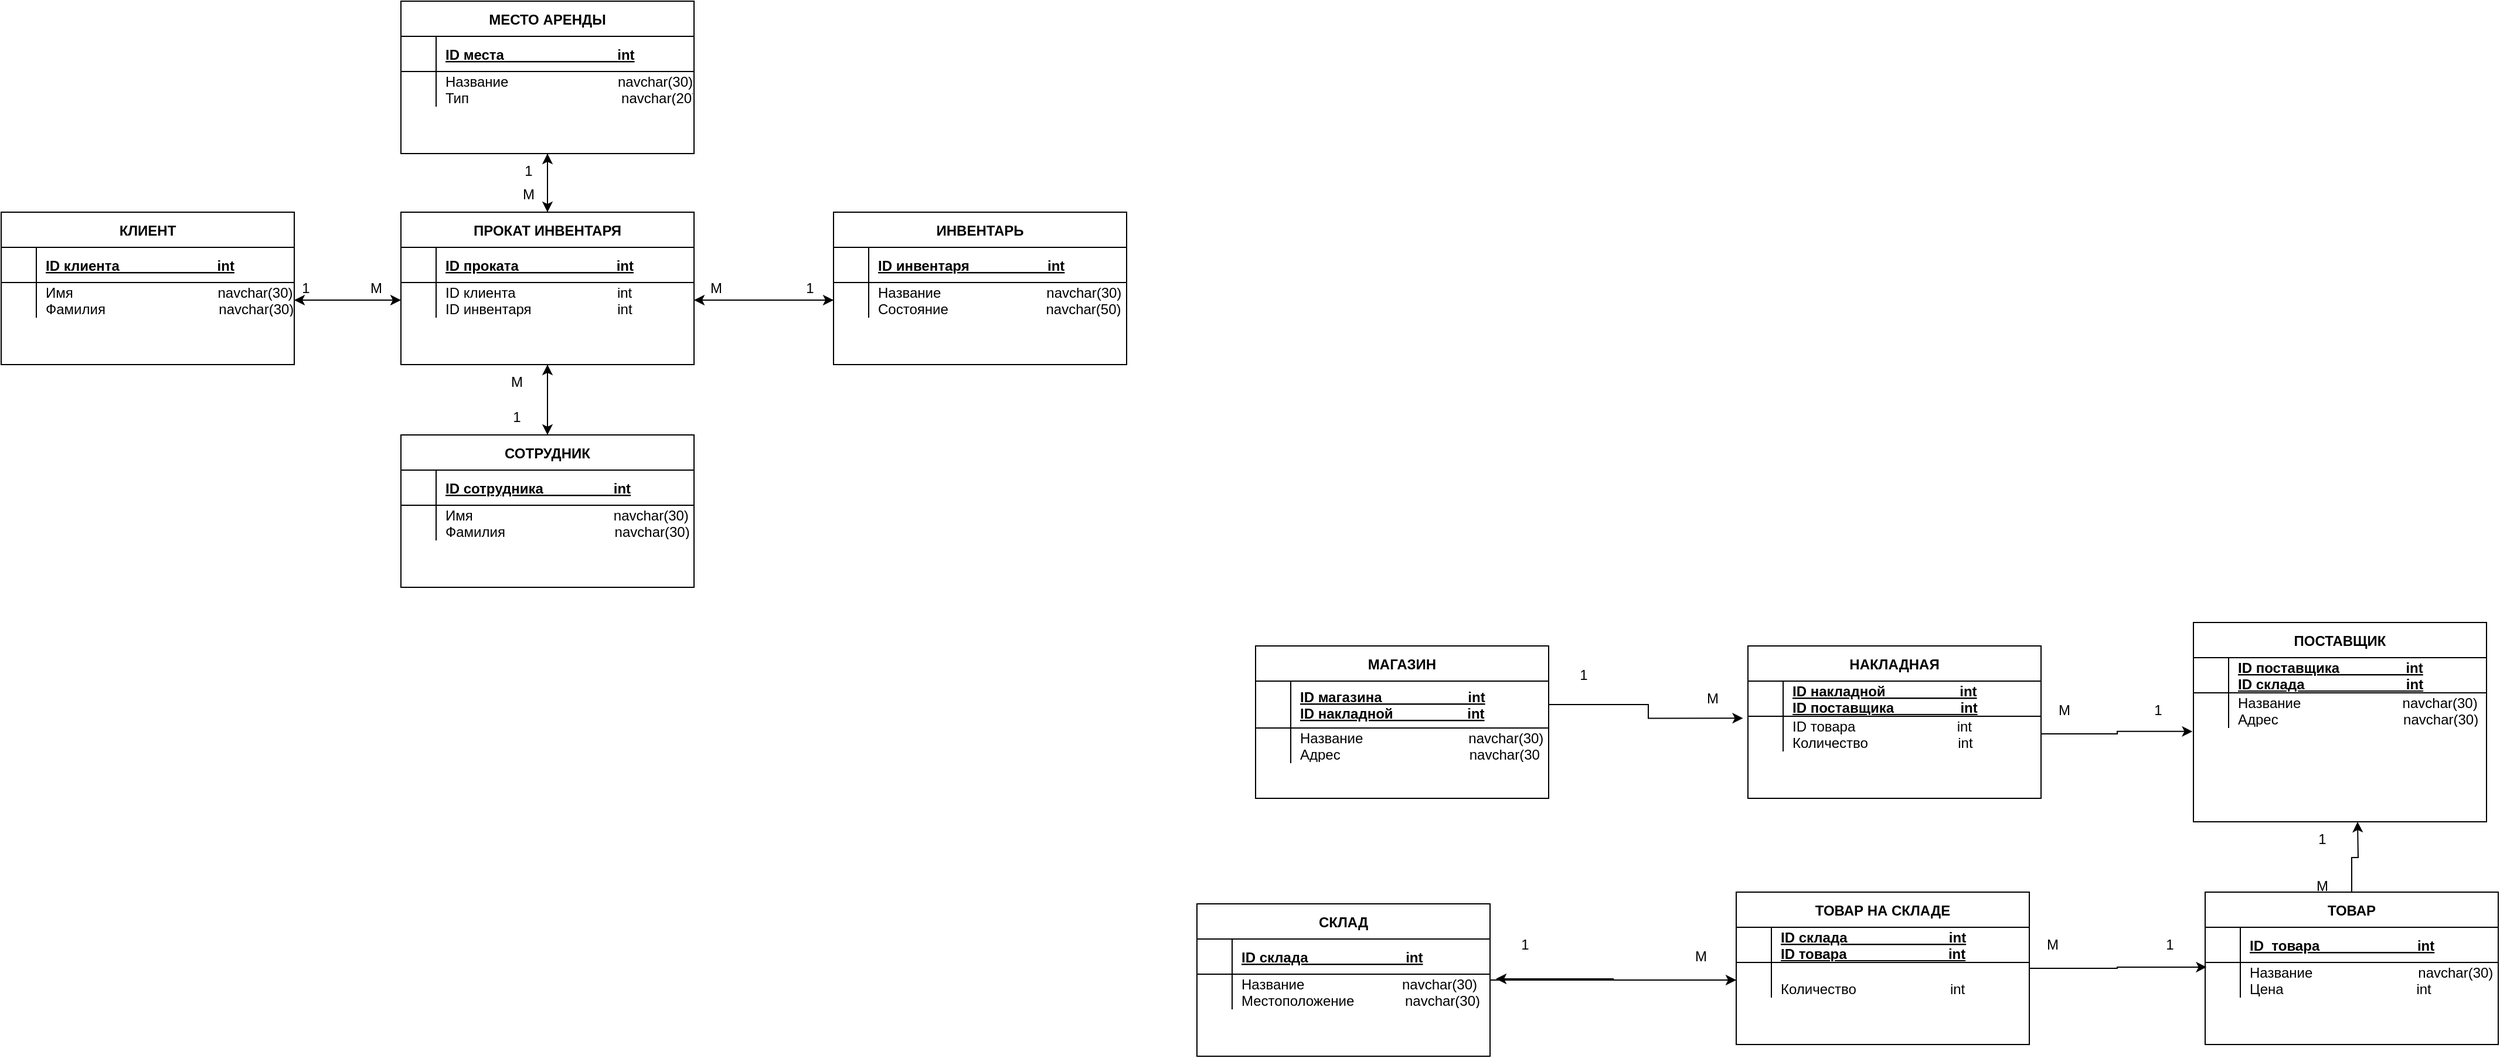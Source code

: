 <mxfile version="23.1.5" type="github">
  <diagram id="R2lEEEUBdFMjLlhIrx00" name="Page-1">
    <mxGraphModel dx="1222" dy="715" grid="1" gridSize="10" guides="1" tooltips="1" connect="1" arrows="1" fold="1" page="1" pageScale="1" pageWidth="850" pageHeight="1100" math="0" shadow="0" extFonts="Permanent Marker^https://fonts.googleapis.com/css?family=Permanent+Marker">
      <root>
        <mxCell id="0" />
        <mxCell id="1" parent="0" />
        <mxCell id="Lk2fwv1BRLPmXmLJp0RR-31" style="edgeStyle=orthogonalEdgeStyle;rounded=0;orthogonalLoop=1;jettySize=auto;html=1;entryX=0.5;entryY=1;entryDx=0;entryDy=0;" edge="1" parent="1" source="C-vyLk0tnHw3VtMMgP7b-23" target="Lk2fwv1BRLPmXmLJp0RR-22">
          <mxGeometry relative="1" as="geometry" />
        </mxCell>
        <mxCell id="Lk2fwv1BRLPmXmLJp0RR-32" style="edgeStyle=orthogonalEdgeStyle;rounded=0;orthogonalLoop=1;jettySize=auto;html=1;entryX=0.5;entryY=0;entryDx=0;entryDy=0;" edge="1" parent="1" source="C-vyLk0tnHw3VtMMgP7b-23" target="Lk2fwv1BRLPmXmLJp0RR-1">
          <mxGeometry relative="1" as="geometry" />
        </mxCell>
        <mxCell id="C-vyLk0tnHw3VtMMgP7b-23" value="ПРОКАТ ИНВЕНТАРЯ" style="shape=table;startSize=30;container=1;collapsible=1;childLayout=tableLayout;fixedRows=1;rowLines=0;fontStyle=1;align=center;resizeLast=1;" parent="1" vertex="1">
          <mxGeometry x="341" y="220" width="250" height="130" as="geometry" />
        </mxCell>
        <mxCell id="C-vyLk0tnHw3VtMMgP7b-24" value="" style="shape=partialRectangle;collapsible=0;dropTarget=0;pointerEvents=0;fillColor=none;points=[[0,0.5],[1,0.5]];portConstraint=eastwest;top=0;left=0;right=0;bottom=1;" parent="C-vyLk0tnHw3VtMMgP7b-23" vertex="1">
          <mxGeometry y="30" width="250" height="30" as="geometry" />
        </mxCell>
        <mxCell id="C-vyLk0tnHw3VtMMgP7b-25" value="" style="shape=partialRectangle;overflow=hidden;connectable=0;fillColor=none;top=0;left=0;bottom=0;right=0;fontStyle=1;" parent="C-vyLk0tnHw3VtMMgP7b-24" vertex="1">
          <mxGeometry width="30" height="30" as="geometry">
            <mxRectangle width="30" height="30" as="alternateBounds" />
          </mxGeometry>
        </mxCell>
        <mxCell id="C-vyLk0tnHw3VtMMgP7b-26" value="ID проката                         int" style="shape=partialRectangle;overflow=hidden;connectable=0;fillColor=none;top=0;left=0;bottom=0;right=0;align=left;spacingLeft=6;fontStyle=5;" parent="C-vyLk0tnHw3VtMMgP7b-24" vertex="1">
          <mxGeometry x="30" width="220" height="30" as="geometry">
            <mxRectangle width="220" height="30" as="alternateBounds" />
          </mxGeometry>
        </mxCell>
        <mxCell id="C-vyLk0tnHw3VtMMgP7b-27" value="" style="shape=partialRectangle;collapsible=0;dropTarget=0;pointerEvents=0;fillColor=none;points=[[0,0.5],[1,0.5]];portConstraint=eastwest;top=0;left=0;right=0;bottom=0;" parent="C-vyLk0tnHw3VtMMgP7b-23" vertex="1">
          <mxGeometry y="60" width="250" height="30" as="geometry" />
        </mxCell>
        <mxCell id="C-vyLk0tnHw3VtMMgP7b-28" value="" style="shape=partialRectangle;overflow=hidden;connectable=0;fillColor=none;top=0;left=0;bottom=0;right=0;" parent="C-vyLk0tnHw3VtMMgP7b-27" vertex="1">
          <mxGeometry width="30" height="30" as="geometry">
            <mxRectangle width="30" height="30" as="alternateBounds" />
          </mxGeometry>
        </mxCell>
        <mxCell id="C-vyLk0tnHw3VtMMgP7b-29" value="ID клиента                          int&#xa;ID инвентаря                      int&#xa;Дата начала                       date&#xa;Дата окончания                  date" style="shape=partialRectangle;overflow=hidden;connectable=0;fillColor=none;top=0;left=0;bottom=0;right=0;align=left;spacingLeft=6;" parent="C-vyLk0tnHw3VtMMgP7b-27" vertex="1">
          <mxGeometry x="30" width="220" height="30" as="geometry">
            <mxRectangle width="220" height="30" as="alternateBounds" />
          </mxGeometry>
        </mxCell>
        <mxCell id="Lk2fwv1BRLPmXmLJp0RR-36" style="edgeStyle=orthogonalEdgeStyle;rounded=0;orthogonalLoop=1;jettySize=auto;html=1;entryX=0.5;entryY=1;entryDx=0;entryDy=0;" edge="1" parent="1" source="Lk2fwv1BRLPmXmLJp0RR-1" target="C-vyLk0tnHw3VtMMgP7b-23">
          <mxGeometry relative="1" as="geometry" />
        </mxCell>
        <mxCell id="Lk2fwv1BRLPmXmLJp0RR-1" value="СОТРУДНИК" style="shape=table;startSize=30;container=1;collapsible=1;childLayout=tableLayout;fixedRows=1;rowLines=0;fontStyle=1;align=center;resizeLast=1;" vertex="1" parent="1">
          <mxGeometry x="341" y="410" width="250" height="130" as="geometry" />
        </mxCell>
        <mxCell id="Lk2fwv1BRLPmXmLJp0RR-2" value="" style="shape=partialRectangle;collapsible=0;dropTarget=0;pointerEvents=0;fillColor=none;points=[[0,0.5],[1,0.5]];portConstraint=eastwest;top=0;left=0;right=0;bottom=1;" vertex="1" parent="Lk2fwv1BRLPmXmLJp0RR-1">
          <mxGeometry y="30" width="250" height="30" as="geometry" />
        </mxCell>
        <mxCell id="Lk2fwv1BRLPmXmLJp0RR-3" value="" style="shape=partialRectangle;overflow=hidden;connectable=0;fillColor=none;top=0;left=0;bottom=0;right=0;fontStyle=1;" vertex="1" parent="Lk2fwv1BRLPmXmLJp0RR-2">
          <mxGeometry width="30" height="30" as="geometry">
            <mxRectangle width="30" height="30" as="alternateBounds" />
          </mxGeometry>
        </mxCell>
        <mxCell id="Lk2fwv1BRLPmXmLJp0RR-4" value="ID сотрудника                  int" style="shape=partialRectangle;overflow=hidden;connectable=0;fillColor=none;top=0;left=0;bottom=0;right=0;align=left;spacingLeft=6;fontStyle=5;" vertex="1" parent="Lk2fwv1BRLPmXmLJp0RR-2">
          <mxGeometry x="30" width="220" height="30" as="geometry">
            <mxRectangle width="220" height="30" as="alternateBounds" />
          </mxGeometry>
        </mxCell>
        <mxCell id="Lk2fwv1BRLPmXmLJp0RR-5" value="" style="shape=partialRectangle;collapsible=0;dropTarget=0;pointerEvents=0;fillColor=none;points=[[0,0.5],[1,0.5]];portConstraint=eastwest;top=0;left=0;right=0;bottom=0;" vertex="1" parent="Lk2fwv1BRLPmXmLJp0RR-1">
          <mxGeometry y="60" width="250" height="30" as="geometry" />
        </mxCell>
        <mxCell id="Lk2fwv1BRLPmXmLJp0RR-6" value="" style="shape=partialRectangle;overflow=hidden;connectable=0;fillColor=none;top=0;left=0;bottom=0;right=0;" vertex="1" parent="Lk2fwv1BRLPmXmLJp0RR-5">
          <mxGeometry width="30" height="30" as="geometry">
            <mxRectangle width="30" height="30" as="alternateBounds" />
          </mxGeometry>
        </mxCell>
        <mxCell id="Lk2fwv1BRLPmXmLJp0RR-7" value="Имя                                    navchar(30)&#xa;Фамилия                            navchar(30)&#xa;Должность                         navchar(50)&#xa;Телефон                             navchar(11)" style="shape=partialRectangle;overflow=hidden;connectable=0;fillColor=none;top=0;left=0;bottom=0;right=0;align=left;spacingLeft=6;" vertex="1" parent="Lk2fwv1BRLPmXmLJp0RR-5">
          <mxGeometry x="30" width="220" height="30" as="geometry">
            <mxRectangle width="220" height="30" as="alternateBounds" />
          </mxGeometry>
        </mxCell>
        <mxCell id="Lk2fwv1BRLPmXmLJp0RR-8" value="ИНВЕНТАРЬ" style="shape=table;startSize=30;container=1;collapsible=1;childLayout=tableLayout;fixedRows=1;rowLines=0;fontStyle=1;align=center;resizeLast=1;" vertex="1" parent="1">
          <mxGeometry x="710" y="220" width="250" height="130" as="geometry" />
        </mxCell>
        <mxCell id="Lk2fwv1BRLPmXmLJp0RR-9" value="" style="shape=partialRectangle;collapsible=0;dropTarget=0;pointerEvents=0;fillColor=none;points=[[0,0.5],[1,0.5]];portConstraint=eastwest;top=0;left=0;right=0;bottom=1;" vertex="1" parent="Lk2fwv1BRLPmXmLJp0RR-8">
          <mxGeometry y="30" width="250" height="30" as="geometry" />
        </mxCell>
        <mxCell id="Lk2fwv1BRLPmXmLJp0RR-10" value="" style="shape=partialRectangle;overflow=hidden;connectable=0;fillColor=none;top=0;left=0;bottom=0;right=0;fontStyle=1;" vertex="1" parent="Lk2fwv1BRLPmXmLJp0RR-9">
          <mxGeometry width="30" height="30" as="geometry">
            <mxRectangle width="30" height="30" as="alternateBounds" />
          </mxGeometry>
        </mxCell>
        <mxCell id="Lk2fwv1BRLPmXmLJp0RR-11" value="ID инвентаря                    int" style="shape=partialRectangle;overflow=hidden;connectable=0;fillColor=none;top=0;left=0;bottom=0;right=0;align=left;spacingLeft=6;fontStyle=5;" vertex="1" parent="Lk2fwv1BRLPmXmLJp0RR-9">
          <mxGeometry x="30" width="220" height="30" as="geometry">
            <mxRectangle width="220" height="30" as="alternateBounds" />
          </mxGeometry>
        </mxCell>
        <mxCell id="Lk2fwv1BRLPmXmLJp0RR-12" value="" style="shape=partialRectangle;collapsible=0;dropTarget=0;pointerEvents=0;fillColor=none;points=[[0,0.5],[1,0.5]];portConstraint=eastwest;top=0;left=0;right=0;bottom=0;" vertex="1" parent="Lk2fwv1BRLPmXmLJp0RR-8">
          <mxGeometry y="60" width="250" height="30" as="geometry" />
        </mxCell>
        <mxCell id="Lk2fwv1BRLPmXmLJp0RR-13" value="" style="shape=partialRectangle;overflow=hidden;connectable=0;fillColor=none;top=0;left=0;bottom=0;right=0;" vertex="1" parent="Lk2fwv1BRLPmXmLJp0RR-12">
          <mxGeometry width="30" height="30" as="geometry">
            <mxRectangle width="30" height="30" as="alternateBounds" />
          </mxGeometry>
        </mxCell>
        <mxCell id="Lk2fwv1BRLPmXmLJp0RR-14" value="Название                           navchar(30)&#xa;Состояние                         navchar(50)&#xa;Стоимость                         int" style="shape=partialRectangle;overflow=hidden;connectable=0;fillColor=none;top=0;left=0;bottom=0;right=0;align=left;spacingLeft=6;" vertex="1" parent="Lk2fwv1BRLPmXmLJp0RR-12">
          <mxGeometry x="30" width="220" height="30" as="geometry">
            <mxRectangle width="220" height="30" as="alternateBounds" />
          </mxGeometry>
        </mxCell>
        <mxCell id="Lk2fwv1BRLPmXmLJp0RR-15" value="КЛИЕНТ" style="shape=table;startSize=30;container=1;collapsible=1;childLayout=tableLayout;fixedRows=1;rowLines=0;fontStyle=1;align=center;resizeLast=1;" vertex="1" parent="1">
          <mxGeometry y="220" width="250" height="130" as="geometry" />
        </mxCell>
        <mxCell id="Lk2fwv1BRLPmXmLJp0RR-16" value="" style="shape=partialRectangle;collapsible=0;dropTarget=0;pointerEvents=0;fillColor=none;points=[[0,0.5],[1,0.5]];portConstraint=eastwest;top=0;left=0;right=0;bottom=1;" vertex="1" parent="Lk2fwv1BRLPmXmLJp0RR-15">
          <mxGeometry y="30" width="250" height="30" as="geometry" />
        </mxCell>
        <mxCell id="Lk2fwv1BRLPmXmLJp0RR-17" value="" style="shape=partialRectangle;overflow=hidden;connectable=0;fillColor=none;top=0;left=0;bottom=0;right=0;fontStyle=1;" vertex="1" parent="Lk2fwv1BRLPmXmLJp0RR-16">
          <mxGeometry width="30" height="30" as="geometry">
            <mxRectangle width="30" height="30" as="alternateBounds" />
          </mxGeometry>
        </mxCell>
        <mxCell id="Lk2fwv1BRLPmXmLJp0RR-18" value="ID клиента                         int" style="shape=partialRectangle;overflow=hidden;connectable=0;fillColor=none;top=0;left=0;bottom=0;right=0;align=left;spacingLeft=6;fontStyle=5;" vertex="1" parent="Lk2fwv1BRLPmXmLJp0RR-16">
          <mxGeometry x="30" width="220" height="30" as="geometry">
            <mxRectangle width="220" height="30" as="alternateBounds" />
          </mxGeometry>
        </mxCell>
        <mxCell id="Lk2fwv1BRLPmXmLJp0RR-19" value="" style="shape=partialRectangle;collapsible=0;dropTarget=0;pointerEvents=0;fillColor=none;points=[[0,0.5],[1,0.5]];portConstraint=eastwest;top=0;left=0;right=0;bottom=0;" vertex="1" parent="Lk2fwv1BRLPmXmLJp0RR-15">
          <mxGeometry y="60" width="250" height="30" as="geometry" />
        </mxCell>
        <mxCell id="Lk2fwv1BRLPmXmLJp0RR-20" value="" style="shape=partialRectangle;overflow=hidden;connectable=0;fillColor=none;top=0;left=0;bottom=0;right=0;" vertex="1" parent="Lk2fwv1BRLPmXmLJp0RR-19">
          <mxGeometry width="30" height="30" as="geometry">
            <mxRectangle width="30" height="30" as="alternateBounds" />
          </mxGeometry>
        </mxCell>
        <mxCell id="Lk2fwv1BRLPmXmLJp0RR-21" value="Имя                                     navchar(30)&#xa;Фамилия                             navchar(30)&#xa;Адрес                                  navchar(30)&#xa;Телефон                              navchar(11)" style="shape=partialRectangle;overflow=hidden;connectable=0;fillColor=none;top=0;left=0;bottom=0;right=0;align=left;spacingLeft=6;" vertex="1" parent="Lk2fwv1BRLPmXmLJp0RR-19">
          <mxGeometry x="30" width="220" height="30" as="geometry">
            <mxRectangle width="220" height="30" as="alternateBounds" />
          </mxGeometry>
        </mxCell>
        <mxCell id="Lk2fwv1BRLPmXmLJp0RR-34" style="edgeStyle=orthogonalEdgeStyle;rounded=0;orthogonalLoop=1;jettySize=auto;html=1;exitX=0.5;exitY=1;exitDx=0;exitDy=0;" edge="1" parent="1" source="Lk2fwv1BRLPmXmLJp0RR-22">
          <mxGeometry relative="1" as="geometry">
            <mxPoint x="466" y="220" as="targetPoint" />
          </mxGeometry>
        </mxCell>
        <mxCell id="Lk2fwv1BRLPmXmLJp0RR-22" value="МЕСТО АРЕНДЫ" style="shape=table;startSize=30;container=1;collapsible=1;childLayout=tableLayout;fixedRows=1;rowLines=0;fontStyle=1;align=center;resizeLast=1;" vertex="1" parent="1">
          <mxGeometry x="341" y="40" width="250" height="130" as="geometry" />
        </mxCell>
        <mxCell id="Lk2fwv1BRLPmXmLJp0RR-23" value="" style="shape=partialRectangle;collapsible=0;dropTarget=0;pointerEvents=0;fillColor=none;points=[[0,0.5],[1,0.5]];portConstraint=eastwest;top=0;left=0;right=0;bottom=1;" vertex="1" parent="Lk2fwv1BRLPmXmLJp0RR-22">
          <mxGeometry y="30" width="250" height="30" as="geometry" />
        </mxCell>
        <mxCell id="Lk2fwv1BRLPmXmLJp0RR-24" value="" style="shape=partialRectangle;overflow=hidden;connectable=0;fillColor=none;top=0;left=0;bottom=0;right=0;fontStyle=1;" vertex="1" parent="Lk2fwv1BRLPmXmLJp0RR-23">
          <mxGeometry width="30" height="30" as="geometry">
            <mxRectangle width="30" height="30" as="alternateBounds" />
          </mxGeometry>
        </mxCell>
        <mxCell id="Lk2fwv1BRLPmXmLJp0RR-25" value="ID места                             int" style="shape=partialRectangle;overflow=hidden;connectable=0;fillColor=none;top=0;left=0;bottom=0;right=0;align=left;spacingLeft=6;fontStyle=5;" vertex="1" parent="Lk2fwv1BRLPmXmLJp0RR-23">
          <mxGeometry x="30" width="220" height="30" as="geometry">
            <mxRectangle width="220" height="30" as="alternateBounds" />
          </mxGeometry>
        </mxCell>
        <mxCell id="Lk2fwv1BRLPmXmLJp0RR-26" value="" style="shape=partialRectangle;collapsible=0;dropTarget=0;pointerEvents=0;fillColor=none;points=[[0,0.5],[1,0.5]];portConstraint=eastwest;top=0;left=0;right=0;bottom=0;" vertex="1" parent="Lk2fwv1BRLPmXmLJp0RR-22">
          <mxGeometry y="60" width="250" height="30" as="geometry" />
        </mxCell>
        <mxCell id="Lk2fwv1BRLPmXmLJp0RR-27" value="" style="shape=partialRectangle;overflow=hidden;connectable=0;fillColor=none;top=0;left=0;bottom=0;right=0;" vertex="1" parent="Lk2fwv1BRLPmXmLJp0RR-26">
          <mxGeometry width="30" height="30" as="geometry">
            <mxRectangle width="30" height="30" as="alternateBounds" />
          </mxGeometry>
        </mxCell>
        <mxCell id="Lk2fwv1BRLPmXmLJp0RR-28" value="Название                            navchar(30)&#xa;Тип                                       navchar(20)&#xa;Стоимость аренды              int" style="shape=partialRectangle;overflow=hidden;connectable=0;fillColor=none;top=0;left=0;bottom=0;right=0;align=left;spacingLeft=6;" vertex="1" parent="Lk2fwv1BRLPmXmLJp0RR-26">
          <mxGeometry x="30" width="220" height="30" as="geometry">
            <mxRectangle width="220" height="30" as="alternateBounds" />
          </mxGeometry>
        </mxCell>
        <mxCell id="Lk2fwv1BRLPmXmLJp0RR-29" style="edgeStyle=orthogonalEdgeStyle;rounded=0;orthogonalLoop=1;jettySize=auto;html=1;entryX=0;entryY=0.5;entryDx=0;entryDy=0;" edge="1" parent="1" source="Lk2fwv1BRLPmXmLJp0RR-19" target="C-vyLk0tnHw3VtMMgP7b-27">
          <mxGeometry relative="1" as="geometry" />
        </mxCell>
        <mxCell id="Lk2fwv1BRLPmXmLJp0RR-30" style="edgeStyle=orthogonalEdgeStyle;rounded=0;orthogonalLoop=1;jettySize=auto;html=1;" edge="1" parent="1" source="C-vyLk0tnHw3VtMMgP7b-27" target="Lk2fwv1BRLPmXmLJp0RR-12">
          <mxGeometry relative="1" as="geometry" />
        </mxCell>
        <mxCell id="Lk2fwv1BRLPmXmLJp0RR-33" style="edgeStyle=orthogonalEdgeStyle;rounded=0;orthogonalLoop=1;jettySize=auto;html=1;entryX=1;entryY=0.5;entryDx=0;entryDy=0;" edge="1" parent="1" source="C-vyLk0tnHw3VtMMgP7b-27" target="Lk2fwv1BRLPmXmLJp0RR-19">
          <mxGeometry relative="1" as="geometry" />
        </mxCell>
        <mxCell id="Lk2fwv1BRLPmXmLJp0RR-35" style="edgeStyle=orthogonalEdgeStyle;rounded=0;orthogonalLoop=1;jettySize=auto;html=1;entryX=1;entryY=0.5;entryDx=0;entryDy=0;" edge="1" parent="1" source="Lk2fwv1BRLPmXmLJp0RR-12" target="C-vyLk0tnHw3VtMMgP7b-27">
          <mxGeometry relative="1" as="geometry" />
        </mxCell>
        <mxCell id="Lk2fwv1BRLPmXmLJp0RR-44" value="НАКЛАДНАЯ" style="shape=table;startSize=30;container=1;collapsible=1;childLayout=tableLayout;fixedRows=1;rowLines=0;fontStyle=1;align=center;resizeLast=1;" vertex="1" parent="1">
          <mxGeometry x="1490" y="590" width="250" height="130" as="geometry" />
        </mxCell>
        <mxCell id="Lk2fwv1BRLPmXmLJp0RR-45" value="" style="shape=partialRectangle;collapsible=0;dropTarget=0;pointerEvents=0;fillColor=none;points=[[0,0.5],[1,0.5]];portConstraint=eastwest;top=0;left=0;right=0;bottom=1;" vertex="1" parent="Lk2fwv1BRLPmXmLJp0RR-44">
          <mxGeometry y="30" width="250" height="30" as="geometry" />
        </mxCell>
        <mxCell id="Lk2fwv1BRLPmXmLJp0RR-46" value="" style="shape=partialRectangle;overflow=hidden;connectable=0;fillColor=none;top=0;left=0;bottom=0;right=0;fontStyle=1;" vertex="1" parent="Lk2fwv1BRLPmXmLJp0RR-45">
          <mxGeometry width="30" height="30" as="geometry">
            <mxRectangle width="30" height="30" as="alternateBounds" />
          </mxGeometry>
        </mxCell>
        <mxCell id="Lk2fwv1BRLPmXmLJp0RR-47" value="ID накладной                   int&#xa;ID поставщика                 int" style="shape=partialRectangle;overflow=hidden;connectable=0;fillColor=none;top=0;left=0;bottom=0;right=0;align=left;spacingLeft=6;fontStyle=5;" vertex="1" parent="Lk2fwv1BRLPmXmLJp0RR-45">
          <mxGeometry x="30" width="220" height="30" as="geometry">
            <mxRectangle width="220" height="30" as="alternateBounds" />
          </mxGeometry>
        </mxCell>
        <mxCell id="Lk2fwv1BRLPmXmLJp0RR-48" value="" style="shape=partialRectangle;collapsible=0;dropTarget=0;pointerEvents=0;fillColor=none;points=[[0,0.5],[1,0.5]];portConstraint=eastwest;top=0;left=0;right=0;bottom=0;" vertex="1" parent="Lk2fwv1BRLPmXmLJp0RR-44">
          <mxGeometry y="60" width="250" height="30" as="geometry" />
        </mxCell>
        <mxCell id="Lk2fwv1BRLPmXmLJp0RR-49" value="" style="shape=partialRectangle;overflow=hidden;connectable=0;fillColor=none;top=0;left=0;bottom=0;right=0;" vertex="1" parent="Lk2fwv1BRLPmXmLJp0RR-48">
          <mxGeometry width="30" height="30" as="geometry">
            <mxRectangle width="30" height="30" as="alternateBounds" />
          </mxGeometry>
        </mxCell>
        <mxCell id="Lk2fwv1BRLPmXmLJp0RR-50" value="ID товара                          int&#xa;Количество                       int&#xa;Сумма                               int" style="shape=partialRectangle;overflow=hidden;connectable=0;fillColor=none;top=0;left=0;bottom=0;right=0;align=left;spacingLeft=6;" vertex="1" parent="Lk2fwv1BRLPmXmLJp0RR-48">
          <mxGeometry x="30" width="220" height="30" as="geometry">
            <mxRectangle width="220" height="30" as="alternateBounds" />
          </mxGeometry>
        </mxCell>
        <mxCell id="Lk2fwv1BRLPmXmLJp0RR-51" value="МАГАЗИН" style="shape=table;startSize=30;container=1;collapsible=1;childLayout=tableLayout;fixedRows=1;rowLines=0;fontStyle=1;align=center;resizeLast=1;" vertex="1" parent="1">
          <mxGeometry x="1070" y="590" width="250" height="130" as="geometry" />
        </mxCell>
        <mxCell id="Lk2fwv1BRLPmXmLJp0RR-52" value="" style="shape=partialRectangle;collapsible=0;dropTarget=0;pointerEvents=0;fillColor=none;points=[[0,0.5],[1,0.5]];portConstraint=eastwest;top=0;left=0;right=0;bottom=1;" vertex="1" parent="Lk2fwv1BRLPmXmLJp0RR-51">
          <mxGeometry y="30" width="250" height="40" as="geometry" />
        </mxCell>
        <mxCell id="Lk2fwv1BRLPmXmLJp0RR-53" value="" style="shape=partialRectangle;overflow=hidden;connectable=0;fillColor=none;top=0;left=0;bottom=0;right=0;fontStyle=1;" vertex="1" parent="Lk2fwv1BRLPmXmLJp0RR-52">
          <mxGeometry width="30" height="40" as="geometry">
            <mxRectangle width="30" height="40" as="alternateBounds" />
          </mxGeometry>
        </mxCell>
        <mxCell id="Lk2fwv1BRLPmXmLJp0RR-54" value="ID магазина                      int&#xa;ID накладной                   int" style="shape=partialRectangle;overflow=hidden;connectable=0;fillColor=none;top=0;left=0;bottom=0;right=0;align=left;spacingLeft=6;fontStyle=5;" vertex="1" parent="Lk2fwv1BRLPmXmLJp0RR-52">
          <mxGeometry x="30" width="220" height="40" as="geometry">
            <mxRectangle width="220" height="40" as="alternateBounds" />
          </mxGeometry>
        </mxCell>
        <mxCell id="Lk2fwv1BRLPmXmLJp0RR-55" value="" style="shape=partialRectangle;collapsible=0;dropTarget=0;pointerEvents=0;fillColor=none;points=[[0,0.5],[1,0.5]];portConstraint=eastwest;top=0;left=0;right=0;bottom=0;" vertex="1" parent="Lk2fwv1BRLPmXmLJp0RR-51">
          <mxGeometry y="70" width="250" height="30" as="geometry" />
        </mxCell>
        <mxCell id="Lk2fwv1BRLPmXmLJp0RR-56" value="" style="shape=partialRectangle;overflow=hidden;connectable=0;fillColor=none;top=0;left=0;bottom=0;right=0;" vertex="1" parent="Lk2fwv1BRLPmXmLJp0RR-55">
          <mxGeometry width="30" height="30" as="geometry">
            <mxRectangle width="30" height="30" as="alternateBounds" />
          </mxGeometry>
        </mxCell>
        <mxCell id="Lk2fwv1BRLPmXmLJp0RR-57" value="Название                           navchar(30)&#xa;Адрес                                 navchar(30&#xa;Номер телефона              navchar(11)" style="shape=partialRectangle;overflow=hidden;connectable=0;fillColor=none;top=0;left=0;bottom=0;right=0;align=left;spacingLeft=6;" vertex="1" parent="Lk2fwv1BRLPmXmLJp0RR-55">
          <mxGeometry x="30" width="220" height="30" as="geometry">
            <mxRectangle width="220" height="30" as="alternateBounds" />
          </mxGeometry>
        </mxCell>
        <mxCell id="Lk2fwv1BRLPmXmLJp0RR-81" style="edgeStyle=orthogonalEdgeStyle;rounded=0;orthogonalLoop=1;jettySize=auto;html=1;entryX=0;entryY=0.5;entryDx=0;entryDy=0;" edge="1" parent="1" source="Lk2fwv1BRLPmXmLJp0RR-58" target="Lk2fwv1BRLPmXmLJp0RR-69">
          <mxGeometry relative="1" as="geometry" />
        </mxCell>
        <mxCell id="Lk2fwv1BRLPmXmLJp0RR-58" value="СКЛАД" style="shape=table;startSize=30;container=1;collapsible=1;childLayout=tableLayout;fixedRows=1;rowLines=0;fontStyle=1;align=center;resizeLast=1;" vertex="1" parent="1">
          <mxGeometry x="1020" y="810" width="250" height="130" as="geometry" />
        </mxCell>
        <mxCell id="Lk2fwv1BRLPmXmLJp0RR-59" value="" style="shape=partialRectangle;collapsible=0;dropTarget=0;pointerEvents=0;fillColor=none;points=[[0,0.5],[1,0.5]];portConstraint=eastwest;top=0;left=0;right=0;bottom=1;" vertex="1" parent="Lk2fwv1BRLPmXmLJp0RR-58">
          <mxGeometry y="30" width="250" height="30" as="geometry" />
        </mxCell>
        <mxCell id="Lk2fwv1BRLPmXmLJp0RR-60" value="" style="shape=partialRectangle;overflow=hidden;connectable=0;fillColor=none;top=0;left=0;bottom=0;right=0;fontStyle=1;" vertex="1" parent="Lk2fwv1BRLPmXmLJp0RR-59">
          <mxGeometry width="30" height="30" as="geometry">
            <mxRectangle width="30" height="30" as="alternateBounds" />
          </mxGeometry>
        </mxCell>
        <mxCell id="Lk2fwv1BRLPmXmLJp0RR-61" value="ID склада                         int" style="shape=partialRectangle;overflow=hidden;connectable=0;fillColor=none;top=0;left=0;bottom=0;right=0;align=left;spacingLeft=6;fontStyle=5;" vertex="1" parent="Lk2fwv1BRLPmXmLJp0RR-59">
          <mxGeometry x="30" width="220" height="30" as="geometry">
            <mxRectangle width="220" height="30" as="alternateBounds" />
          </mxGeometry>
        </mxCell>
        <mxCell id="Lk2fwv1BRLPmXmLJp0RR-62" value="" style="shape=partialRectangle;collapsible=0;dropTarget=0;pointerEvents=0;fillColor=none;points=[[0,0.5],[1,0.5]];portConstraint=eastwest;top=0;left=0;right=0;bottom=0;" vertex="1" parent="Lk2fwv1BRLPmXmLJp0RR-58">
          <mxGeometry y="60" width="250" height="30" as="geometry" />
        </mxCell>
        <mxCell id="Lk2fwv1BRLPmXmLJp0RR-63" value="" style="shape=partialRectangle;overflow=hidden;connectable=0;fillColor=none;top=0;left=0;bottom=0;right=0;" vertex="1" parent="Lk2fwv1BRLPmXmLJp0RR-62">
          <mxGeometry width="30" height="30" as="geometry">
            <mxRectangle width="30" height="30" as="alternateBounds" />
          </mxGeometry>
        </mxCell>
        <mxCell id="Lk2fwv1BRLPmXmLJp0RR-64" value="Название                         navchar(30)&#xa;Местоположение             navchar(30)&#xa;Плоащадь                        int&#xa;Тип склада                       navchar(30)&#xa;Номер телефона             navchar(11)" style="shape=partialRectangle;overflow=hidden;connectable=0;fillColor=none;top=0;left=0;bottom=0;right=0;align=left;spacingLeft=6;" vertex="1" parent="Lk2fwv1BRLPmXmLJp0RR-62">
          <mxGeometry x="30" width="220" height="30" as="geometry">
            <mxRectangle width="220" height="30" as="alternateBounds" />
          </mxGeometry>
        </mxCell>
        <mxCell id="Lk2fwv1BRLPmXmLJp0RR-65" value="ТОВАР НА СКЛАДЕ" style="shape=table;startSize=30;container=1;collapsible=1;childLayout=tableLayout;fixedRows=1;rowLines=0;fontStyle=1;align=center;resizeLast=1;" vertex="1" parent="1">
          <mxGeometry x="1480" y="800" width="250" height="130" as="geometry" />
        </mxCell>
        <mxCell id="Lk2fwv1BRLPmXmLJp0RR-66" value="" style="shape=partialRectangle;collapsible=0;dropTarget=0;pointerEvents=0;fillColor=none;points=[[0,0.5],[1,0.5]];portConstraint=eastwest;top=0;left=0;right=0;bottom=1;" vertex="1" parent="Lk2fwv1BRLPmXmLJp0RR-65">
          <mxGeometry y="30" width="250" height="30" as="geometry" />
        </mxCell>
        <mxCell id="Lk2fwv1BRLPmXmLJp0RR-67" value="" style="shape=partialRectangle;overflow=hidden;connectable=0;fillColor=none;top=0;left=0;bottom=0;right=0;fontStyle=1;" vertex="1" parent="Lk2fwv1BRLPmXmLJp0RR-66">
          <mxGeometry width="30" height="30" as="geometry">
            <mxRectangle width="30" height="30" as="alternateBounds" />
          </mxGeometry>
        </mxCell>
        <mxCell id="Lk2fwv1BRLPmXmLJp0RR-68" value="ID склада                          int&#xa;ID товара                          int" style="shape=partialRectangle;overflow=hidden;connectable=0;fillColor=none;top=0;left=0;bottom=0;right=0;align=left;spacingLeft=6;fontStyle=5;" vertex="1" parent="Lk2fwv1BRLPmXmLJp0RR-66">
          <mxGeometry x="30" width="220" height="30" as="geometry">
            <mxRectangle width="220" height="30" as="alternateBounds" />
          </mxGeometry>
        </mxCell>
        <mxCell id="Lk2fwv1BRLPmXmLJp0RR-69" value="" style="shape=partialRectangle;collapsible=0;dropTarget=0;pointerEvents=0;fillColor=none;points=[[0,0.5],[1,0.5]];portConstraint=eastwest;top=0;left=0;right=0;bottom=0;" vertex="1" parent="Lk2fwv1BRLPmXmLJp0RR-65">
          <mxGeometry y="60" width="250" height="30" as="geometry" />
        </mxCell>
        <mxCell id="Lk2fwv1BRLPmXmLJp0RR-70" value="" style="shape=partialRectangle;overflow=hidden;connectable=0;fillColor=none;top=0;left=0;bottom=0;right=0;" vertex="1" parent="Lk2fwv1BRLPmXmLJp0RR-69">
          <mxGeometry width="30" height="30" as="geometry">
            <mxRectangle width="30" height="30" as="alternateBounds" />
          </mxGeometry>
        </mxCell>
        <mxCell id="Lk2fwv1BRLPmXmLJp0RR-71" value="&#xa;Количество                        int&#xa;Срок годности                   date" style="shape=partialRectangle;overflow=hidden;connectable=0;fillColor=none;top=0;left=0;bottom=0;right=0;align=left;spacingLeft=6;" vertex="1" parent="Lk2fwv1BRLPmXmLJp0RR-69">
          <mxGeometry x="30" width="220" height="30" as="geometry">
            <mxRectangle width="220" height="30" as="alternateBounds" />
          </mxGeometry>
        </mxCell>
        <mxCell id="Lk2fwv1BRLPmXmLJp0RR-112" style="edgeStyle=orthogonalEdgeStyle;rounded=0;orthogonalLoop=1;jettySize=auto;html=1;" edge="1" parent="1" source="Lk2fwv1BRLPmXmLJp0RR-72">
          <mxGeometry relative="1" as="geometry">
            <mxPoint x="2010" y="740" as="targetPoint" />
          </mxGeometry>
        </mxCell>
        <mxCell id="Lk2fwv1BRLPmXmLJp0RR-72" value="ТОВАР" style="shape=table;startSize=30;container=1;collapsible=1;childLayout=tableLayout;fixedRows=1;rowLines=0;fontStyle=1;align=center;resizeLast=1;" vertex="1" parent="1">
          <mxGeometry x="1880" y="800" width="250" height="130" as="geometry" />
        </mxCell>
        <mxCell id="Lk2fwv1BRLPmXmLJp0RR-73" value="" style="shape=partialRectangle;collapsible=0;dropTarget=0;pointerEvents=0;fillColor=none;points=[[0,0.5],[1,0.5]];portConstraint=eastwest;top=0;left=0;right=0;bottom=1;" vertex="1" parent="Lk2fwv1BRLPmXmLJp0RR-72">
          <mxGeometry y="30" width="250" height="30" as="geometry" />
        </mxCell>
        <mxCell id="Lk2fwv1BRLPmXmLJp0RR-74" value="" style="shape=partialRectangle;overflow=hidden;connectable=0;fillColor=none;top=0;left=0;bottom=0;right=0;fontStyle=1;" vertex="1" parent="Lk2fwv1BRLPmXmLJp0RR-73">
          <mxGeometry width="30" height="30" as="geometry">
            <mxRectangle width="30" height="30" as="alternateBounds" />
          </mxGeometry>
        </mxCell>
        <mxCell id="Lk2fwv1BRLPmXmLJp0RR-75" value="ID  товара                         int" style="shape=partialRectangle;overflow=hidden;connectable=0;fillColor=none;top=0;left=0;bottom=0;right=0;align=left;spacingLeft=6;fontStyle=5;" vertex="1" parent="Lk2fwv1BRLPmXmLJp0RR-73">
          <mxGeometry x="30" width="220" height="30" as="geometry">
            <mxRectangle width="220" height="30" as="alternateBounds" />
          </mxGeometry>
        </mxCell>
        <mxCell id="Lk2fwv1BRLPmXmLJp0RR-76" value="" style="shape=partialRectangle;collapsible=0;dropTarget=0;pointerEvents=0;fillColor=none;points=[[0,0.5],[1,0.5]];portConstraint=eastwest;top=0;left=0;right=0;bottom=0;" vertex="1" parent="Lk2fwv1BRLPmXmLJp0RR-72">
          <mxGeometry y="60" width="250" height="30" as="geometry" />
        </mxCell>
        <mxCell id="Lk2fwv1BRLPmXmLJp0RR-77" value="" style="shape=partialRectangle;overflow=hidden;connectable=0;fillColor=none;top=0;left=0;bottom=0;right=0;" vertex="1" parent="Lk2fwv1BRLPmXmLJp0RR-76">
          <mxGeometry width="30" height="30" as="geometry">
            <mxRectangle width="30" height="30" as="alternateBounds" />
          </mxGeometry>
        </mxCell>
        <mxCell id="Lk2fwv1BRLPmXmLJp0RR-78" value="Название                           navchar(30)&#xa;Цена                                  int&#xa;Категория                          navchar(30)" style="shape=partialRectangle;overflow=hidden;connectable=0;fillColor=none;top=0;left=0;bottom=0;right=0;align=left;spacingLeft=6;" vertex="1" parent="Lk2fwv1BRLPmXmLJp0RR-76">
          <mxGeometry x="30" width="220" height="30" as="geometry">
            <mxRectangle width="220" height="30" as="alternateBounds" />
          </mxGeometry>
        </mxCell>
        <mxCell id="Lk2fwv1BRLPmXmLJp0RR-82" style="edgeStyle=orthogonalEdgeStyle;rounded=0;orthogonalLoop=1;jettySize=auto;html=1;entryX=1.02;entryY=0.133;entryDx=0;entryDy=0;entryPerimeter=0;" edge="1" parent="1" source="Lk2fwv1BRLPmXmLJp0RR-69" target="Lk2fwv1BRLPmXmLJp0RR-62">
          <mxGeometry relative="1" as="geometry" />
        </mxCell>
        <mxCell id="Lk2fwv1BRLPmXmLJp0RR-85" style="edgeStyle=orthogonalEdgeStyle;rounded=0;orthogonalLoop=1;jettySize=auto;html=1;entryX=0.005;entryY=0.133;entryDx=0;entryDy=0;entryPerimeter=0;" edge="1" parent="1" source="Lk2fwv1BRLPmXmLJp0RR-65" target="Lk2fwv1BRLPmXmLJp0RR-76">
          <mxGeometry relative="1" as="geometry" />
        </mxCell>
        <mxCell id="Lk2fwv1BRLPmXmLJp0RR-87" value="1" style="text;html=1;align=center;verticalAlign=middle;whiteSpace=wrap;rounded=0;" vertex="1" parent="1">
          <mxGeometry x="230" y="270" width="60" height="30" as="geometry" />
        </mxCell>
        <mxCell id="Lk2fwv1BRLPmXmLJp0RR-88" value="М" style="text;html=1;align=center;verticalAlign=middle;whiteSpace=wrap;rounded=0;" vertex="1" parent="1">
          <mxGeometry x="290" y="270" width="60" height="30" as="geometry" />
        </mxCell>
        <mxCell id="Lk2fwv1BRLPmXmLJp0RR-89" value="М" style="text;html=1;align=center;verticalAlign=middle;whiteSpace=wrap;rounded=0;" vertex="1" parent="1">
          <mxGeometry x="420" y="190" width="60" height="30" as="geometry" />
        </mxCell>
        <mxCell id="Lk2fwv1BRLPmXmLJp0RR-90" value="1" style="text;html=1;align=center;verticalAlign=middle;whiteSpace=wrap;rounded=0;" vertex="1" parent="1">
          <mxGeometry x="420" y="170" width="60" height="30" as="geometry" />
        </mxCell>
        <mxCell id="Lk2fwv1BRLPmXmLJp0RR-91" value="М" style="text;html=1;align=center;verticalAlign=middle;whiteSpace=wrap;rounded=0;" vertex="1" parent="1">
          <mxGeometry x="580" y="270" width="60" height="30" as="geometry" />
        </mxCell>
        <mxCell id="Lk2fwv1BRLPmXmLJp0RR-92" value="1" style="text;html=1;align=center;verticalAlign=middle;whiteSpace=wrap;rounded=0;" vertex="1" parent="1">
          <mxGeometry x="660" y="270" width="60" height="30" as="geometry" />
        </mxCell>
        <mxCell id="Lk2fwv1BRLPmXmLJp0RR-93" value="М" style="text;html=1;align=center;verticalAlign=middle;whiteSpace=wrap;rounded=0;" vertex="1" parent="1">
          <mxGeometry x="410" y="350" width="60" height="30" as="geometry" />
        </mxCell>
        <mxCell id="Lk2fwv1BRLPmXmLJp0RR-94" value="1" style="text;html=1;align=center;verticalAlign=middle;whiteSpace=wrap;rounded=0;" vertex="1" parent="1">
          <mxGeometry x="410" y="380" width="60" height="30" as="geometry" />
        </mxCell>
        <mxCell id="Lk2fwv1BRLPmXmLJp0RR-101" value="1" style="text;html=1;align=center;verticalAlign=middle;whiteSpace=wrap;rounded=0;" vertex="1" parent="1">
          <mxGeometry x="1270" y="830" width="60" height="30" as="geometry" />
        </mxCell>
        <mxCell id="Lk2fwv1BRLPmXmLJp0RR-102" value="М" style="text;html=1;align=center;verticalAlign=middle;whiteSpace=wrap;rounded=0;" vertex="1" parent="1">
          <mxGeometry x="1420" y="840" width="60" height="30" as="geometry" />
        </mxCell>
        <mxCell id="Lk2fwv1BRLPmXmLJp0RR-103" value="М" style="text;html=1;align=center;verticalAlign=middle;whiteSpace=wrap;rounded=0;" vertex="1" parent="1">
          <mxGeometry x="1720" y="830" width="60" height="30" as="geometry" />
        </mxCell>
        <mxCell id="Lk2fwv1BRLPmXmLJp0RR-104" value="1" style="text;html=1;align=center;verticalAlign=middle;whiteSpace=wrap;rounded=0;" vertex="1" parent="1">
          <mxGeometry x="1820" y="830" width="60" height="30" as="geometry" />
        </mxCell>
        <mxCell id="Lk2fwv1BRLPmXmLJp0RR-105" value="ПОСТАВЩИК" style="shape=table;startSize=30;container=1;collapsible=1;childLayout=tableLayout;fixedRows=1;rowLines=0;fontStyle=1;align=center;resizeLast=1;" vertex="1" parent="1">
          <mxGeometry x="1870" y="570" width="250" height="170" as="geometry" />
        </mxCell>
        <mxCell id="Lk2fwv1BRLPmXmLJp0RR-106" value="" style="shape=partialRectangle;collapsible=0;dropTarget=0;pointerEvents=0;fillColor=none;points=[[0,0.5],[1,0.5]];portConstraint=eastwest;top=0;left=0;right=0;bottom=1;" vertex="1" parent="Lk2fwv1BRLPmXmLJp0RR-105">
          <mxGeometry y="30" width="250" height="30" as="geometry" />
        </mxCell>
        <mxCell id="Lk2fwv1BRLPmXmLJp0RR-107" value="" style="shape=partialRectangle;overflow=hidden;connectable=0;fillColor=none;top=0;left=0;bottom=0;right=0;fontStyle=1;" vertex="1" parent="Lk2fwv1BRLPmXmLJp0RR-106">
          <mxGeometry width="30" height="30" as="geometry">
            <mxRectangle width="30" height="30" as="alternateBounds" />
          </mxGeometry>
        </mxCell>
        <mxCell id="Lk2fwv1BRLPmXmLJp0RR-108" value="ID поставщика                 int&#xa;ID склада                          int" style="shape=partialRectangle;overflow=hidden;connectable=0;fillColor=none;top=0;left=0;bottom=0;right=0;align=left;spacingLeft=6;fontStyle=5;" vertex="1" parent="Lk2fwv1BRLPmXmLJp0RR-106">
          <mxGeometry x="30" width="220" height="30" as="geometry">
            <mxRectangle width="220" height="30" as="alternateBounds" />
          </mxGeometry>
        </mxCell>
        <mxCell id="Lk2fwv1BRLPmXmLJp0RR-109" value="" style="shape=partialRectangle;collapsible=0;dropTarget=0;pointerEvents=0;fillColor=none;points=[[0,0.5],[1,0.5]];portConstraint=eastwest;top=0;left=0;right=0;bottom=0;" vertex="1" parent="Lk2fwv1BRLPmXmLJp0RR-105">
          <mxGeometry y="60" width="250" height="30" as="geometry" />
        </mxCell>
        <mxCell id="Lk2fwv1BRLPmXmLJp0RR-110" value="" style="shape=partialRectangle;overflow=hidden;connectable=0;fillColor=none;top=0;left=0;bottom=0;right=0;" vertex="1" parent="Lk2fwv1BRLPmXmLJp0RR-109">
          <mxGeometry width="30" height="30" as="geometry">
            <mxRectangle width="30" height="30" as="alternateBounds" />
          </mxGeometry>
        </mxCell>
        <mxCell id="Lk2fwv1BRLPmXmLJp0RR-111" value="Название                          navchar(30)&#xa;Адрес                                navchar(30)&#xa;Телефон                           navchar(11)&#xa;ID товара                          int&#xa;Количество                       int&#xa;Цена                                 int" style="shape=partialRectangle;overflow=hidden;connectable=0;fillColor=none;top=0;left=0;bottom=0;right=0;align=left;spacingLeft=6;" vertex="1" parent="Lk2fwv1BRLPmXmLJp0RR-109">
          <mxGeometry x="30" width="220" height="30" as="geometry">
            <mxRectangle width="220" height="30" as="alternateBounds" />
          </mxGeometry>
        </mxCell>
        <mxCell id="Lk2fwv1BRLPmXmLJp0RR-113" style="edgeStyle=orthogonalEdgeStyle;rounded=0;orthogonalLoop=1;jettySize=auto;html=1;entryX=-0.003;entryY=1.098;entryDx=0;entryDy=0;entryPerimeter=0;" edge="1" parent="1" source="Lk2fwv1BRLPmXmLJp0RR-48" target="Lk2fwv1BRLPmXmLJp0RR-109">
          <mxGeometry relative="1" as="geometry" />
        </mxCell>
        <mxCell id="Lk2fwv1BRLPmXmLJp0RR-114" style="edgeStyle=orthogonalEdgeStyle;rounded=0;orthogonalLoop=1;jettySize=auto;html=1;entryX=-0.017;entryY=0.056;entryDx=0;entryDy=0;entryPerimeter=0;" edge="1" parent="1" source="Lk2fwv1BRLPmXmLJp0RR-52" target="Lk2fwv1BRLPmXmLJp0RR-48">
          <mxGeometry relative="1" as="geometry" />
        </mxCell>
        <mxCell id="Lk2fwv1BRLPmXmLJp0RR-115" value="М" style="text;html=1;align=center;verticalAlign=middle;whiteSpace=wrap;rounded=0;" vertex="1" parent="1">
          <mxGeometry x="1950" y="780" width="60" height="30" as="geometry" />
        </mxCell>
        <mxCell id="Lk2fwv1BRLPmXmLJp0RR-116" value="1" style="text;html=1;align=center;verticalAlign=middle;whiteSpace=wrap;rounded=0;" vertex="1" parent="1">
          <mxGeometry x="1950" y="740" width="60" height="30" as="geometry" />
        </mxCell>
        <mxCell id="Lk2fwv1BRLPmXmLJp0RR-117" value="М" style="text;html=1;align=center;verticalAlign=middle;whiteSpace=wrap;rounded=0;" vertex="1" parent="1">
          <mxGeometry x="1730" y="630" width="60" height="30" as="geometry" />
        </mxCell>
        <mxCell id="Lk2fwv1BRLPmXmLJp0RR-118" value="1" style="text;html=1;align=center;verticalAlign=middle;whiteSpace=wrap;rounded=0;" vertex="1" parent="1">
          <mxGeometry x="1810" y="630" width="60" height="30" as="geometry" />
        </mxCell>
        <mxCell id="Lk2fwv1BRLPmXmLJp0RR-119" value="1" style="text;html=1;align=center;verticalAlign=middle;whiteSpace=wrap;rounded=0;" vertex="1" parent="1">
          <mxGeometry x="1320" y="600" width="60" height="30" as="geometry" />
        </mxCell>
        <mxCell id="Lk2fwv1BRLPmXmLJp0RR-121" value="М" style="text;html=1;align=center;verticalAlign=middle;whiteSpace=wrap;rounded=0;" vertex="1" parent="1">
          <mxGeometry x="1430" y="620" width="60" height="30" as="geometry" />
        </mxCell>
      </root>
    </mxGraphModel>
  </diagram>
</mxfile>
